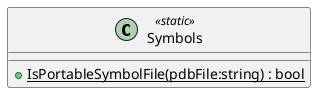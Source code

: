@startuml
class Symbols <<static>> {
    + {static} IsPortableSymbolFile(pdbFile:string) : bool
}
@enduml

